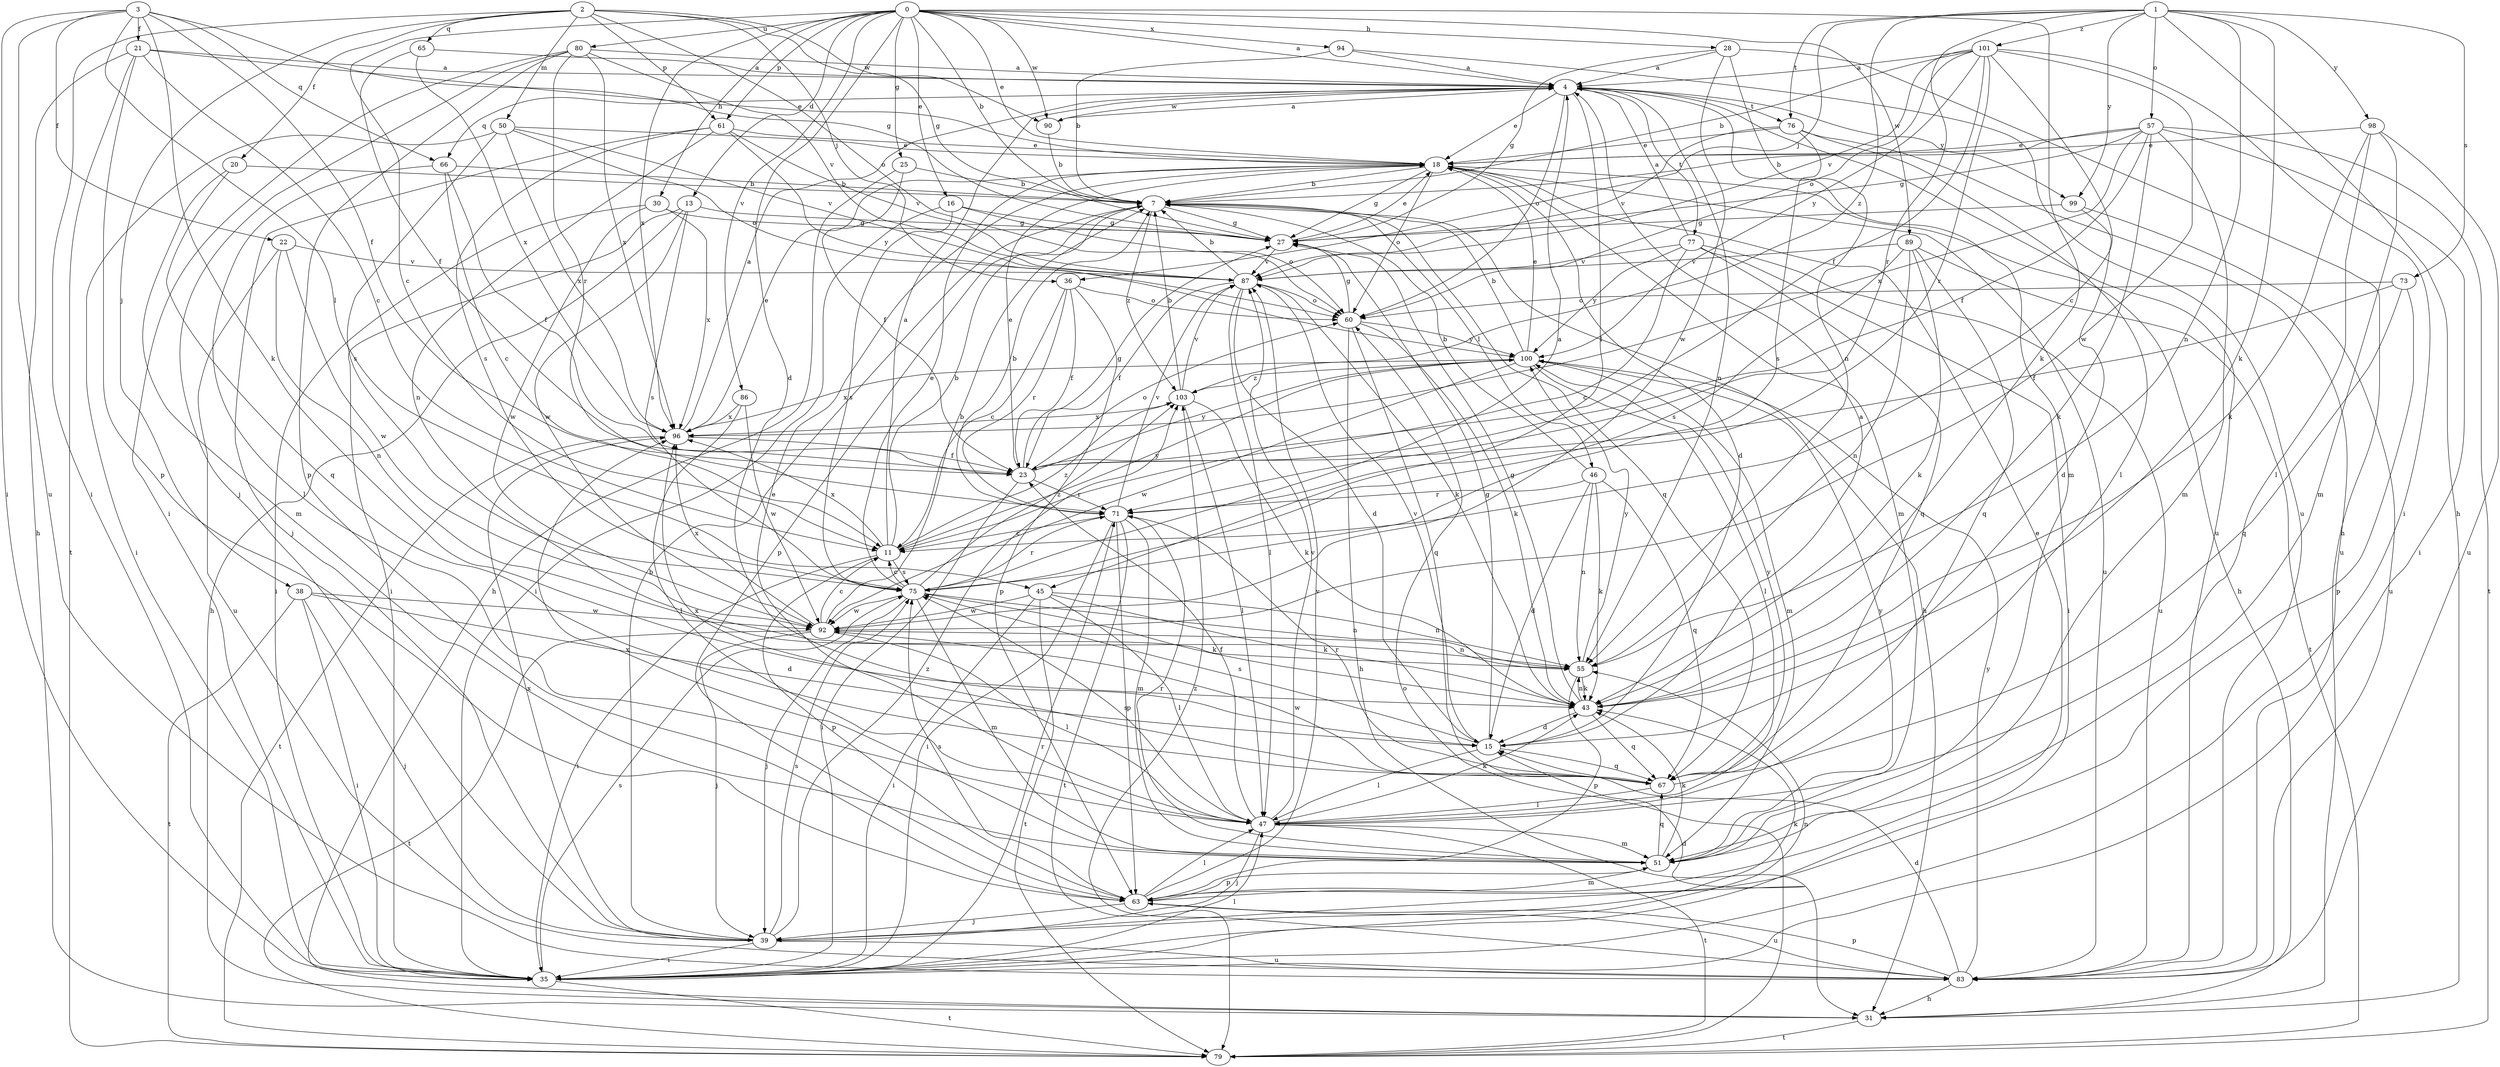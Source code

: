 strict digraph  {
0;
1;
2;
3;
4;
7;
11;
13;
15;
16;
18;
20;
21;
22;
23;
25;
27;
28;
30;
31;
35;
36;
38;
39;
43;
45;
46;
47;
50;
51;
55;
57;
60;
61;
63;
65;
66;
67;
71;
73;
75;
76;
77;
79;
80;
83;
86;
87;
89;
90;
92;
94;
96;
98;
99;
100;
101;
103;
0 -> 4  [label=a];
0 -> 7  [label=b];
0 -> 11  [label=c];
0 -> 13  [label=d];
0 -> 15  [label=d];
0 -> 16  [label=e];
0 -> 18  [label=e];
0 -> 25  [label=g];
0 -> 28  [label=h];
0 -> 30  [label=h];
0 -> 43  [label=k];
0 -> 61  [label=p];
0 -> 80  [label=u];
0 -> 86  [label=v];
0 -> 89  [label=w];
0 -> 90  [label=w];
0 -> 94  [label=x];
0 -> 96  [label=x];
1 -> 31  [label=h];
1 -> 36  [label=j];
1 -> 43  [label=k];
1 -> 55  [label=n];
1 -> 57  [label=o];
1 -> 71  [label=r];
1 -> 73  [label=s];
1 -> 76  [label=t];
1 -> 98  [label=y];
1 -> 99  [label=y];
1 -> 101  [label=z];
1 -> 103  [label=z];
2 -> 20  [label=f];
2 -> 27  [label=g];
2 -> 35  [label=i];
2 -> 36  [label=j];
2 -> 38  [label=j];
2 -> 50  [label=m];
2 -> 60  [label=o];
2 -> 61  [label=p];
2 -> 65  [label=q];
2 -> 90  [label=w];
3 -> 21  [label=f];
3 -> 22  [label=f];
3 -> 23  [label=f];
3 -> 27  [label=g];
3 -> 35  [label=i];
3 -> 43  [label=k];
3 -> 45  [label=l];
3 -> 66  [label=q];
3 -> 83  [label=u];
4 -> 18  [label=e];
4 -> 45  [label=l];
4 -> 51  [label=m];
4 -> 55  [label=n];
4 -> 60  [label=o];
4 -> 66  [label=q];
4 -> 76  [label=t];
4 -> 77  [label=t];
4 -> 83  [label=u];
4 -> 90  [label=w];
4 -> 99  [label=y];
7 -> 27  [label=g];
7 -> 31  [label=h];
7 -> 46  [label=l];
7 -> 63  [label=p];
7 -> 67  [label=q];
7 -> 103  [label=z];
11 -> 4  [label=a];
11 -> 7  [label=b];
11 -> 35  [label=i];
11 -> 63  [label=p];
11 -> 75  [label=s];
11 -> 96  [label=x];
11 -> 100  [label=y];
11 -> 103  [label=z];
13 -> 27  [label=g];
13 -> 31  [label=h];
13 -> 35  [label=i];
13 -> 75  [label=s];
13 -> 92  [label=w];
15 -> 4  [label=a];
15 -> 27  [label=g];
15 -> 47  [label=l];
15 -> 67  [label=q];
15 -> 75  [label=s];
15 -> 87  [label=v];
16 -> 27  [label=g];
16 -> 35  [label=i];
16 -> 60  [label=o];
16 -> 75  [label=s];
18 -> 7  [label=b];
18 -> 15  [label=d];
18 -> 27  [label=g];
18 -> 31  [label=h];
18 -> 51  [label=m];
18 -> 60  [label=o];
18 -> 83  [label=u];
20 -> 7  [label=b];
20 -> 51  [label=m];
20 -> 67  [label=q];
21 -> 4  [label=a];
21 -> 11  [label=c];
21 -> 18  [label=e];
21 -> 31  [label=h];
21 -> 63  [label=p];
21 -> 79  [label=t];
22 -> 55  [label=n];
22 -> 83  [label=u];
22 -> 87  [label=v];
22 -> 92  [label=w];
23 -> 18  [label=e];
23 -> 27  [label=g];
23 -> 35  [label=i];
23 -> 60  [label=o];
23 -> 71  [label=r];
23 -> 100  [label=y];
25 -> 7  [label=b];
25 -> 23  [label=f];
25 -> 31  [label=h];
27 -> 18  [label=e];
27 -> 87  [label=v];
28 -> 4  [label=a];
28 -> 27  [label=g];
28 -> 31  [label=h];
28 -> 55  [label=n];
28 -> 92  [label=w];
30 -> 27  [label=g];
30 -> 35  [label=i];
30 -> 92  [label=w];
30 -> 96  [label=x];
31 -> 79  [label=t];
35 -> 47  [label=l];
35 -> 55  [label=n];
35 -> 71  [label=r];
35 -> 75  [label=s];
35 -> 79  [label=t];
36 -> 11  [label=c];
36 -> 23  [label=f];
36 -> 60  [label=o];
36 -> 63  [label=p];
36 -> 71  [label=r];
38 -> 15  [label=d];
38 -> 35  [label=i];
38 -> 39  [label=j];
38 -> 79  [label=t];
38 -> 92  [label=w];
39 -> 7  [label=b];
39 -> 15  [label=d];
39 -> 35  [label=i];
39 -> 43  [label=k];
39 -> 75  [label=s];
39 -> 83  [label=u];
39 -> 96  [label=x];
39 -> 103  [label=z];
43 -> 15  [label=d];
43 -> 27  [label=g];
43 -> 55  [label=n];
43 -> 67  [label=q];
45 -> 35  [label=i];
45 -> 43  [label=k];
45 -> 47  [label=l];
45 -> 55  [label=n];
45 -> 79  [label=t];
45 -> 92  [label=w];
46 -> 7  [label=b];
46 -> 15  [label=d];
46 -> 43  [label=k];
46 -> 55  [label=n];
46 -> 67  [label=q];
46 -> 71  [label=r];
47 -> 18  [label=e];
47 -> 23  [label=f];
47 -> 39  [label=j];
47 -> 43  [label=k];
47 -> 51  [label=m];
47 -> 75  [label=s];
47 -> 79  [label=t];
47 -> 87  [label=v];
50 -> 18  [label=e];
50 -> 35  [label=i];
50 -> 60  [label=o];
50 -> 75  [label=s];
50 -> 87  [label=v];
50 -> 96  [label=x];
51 -> 43  [label=k];
51 -> 63  [label=p];
51 -> 67  [label=q];
51 -> 71  [label=r];
51 -> 96  [label=x];
51 -> 100  [label=y];
55 -> 43  [label=k];
55 -> 63  [label=p];
55 -> 100  [label=y];
57 -> 7  [label=b];
57 -> 18  [label=e];
57 -> 23  [label=f];
57 -> 27  [label=g];
57 -> 35  [label=i];
57 -> 43  [label=k];
57 -> 51  [label=m];
57 -> 79  [label=t];
57 -> 96  [label=x];
60 -> 27  [label=g];
60 -> 31  [label=h];
60 -> 43  [label=k];
60 -> 67  [label=q];
60 -> 100  [label=y];
61 -> 18  [label=e];
61 -> 39  [label=j];
61 -> 55  [label=n];
61 -> 75  [label=s];
61 -> 87  [label=v];
61 -> 100  [label=y];
63 -> 18  [label=e];
63 -> 39  [label=j];
63 -> 47  [label=l];
63 -> 51  [label=m];
63 -> 75  [label=s];
63 -> 83  [label=u];
63 -> 87  [label=v];
65 -> 4  [label=a];
65 -> 23  [label=f];
65 -> 96  [label=x];
66 -> 7  [label=b];
66 -> 11  [label=c];
66 -> 23  [label=f];
66 -> 47  [label=l];
67 -> 47  [label=l];
67 -> 71  [label=r];
67 -> 92  [label=w];
67 -> 96  [label=x];
67 -> 100  [label=y];
71 -> 7  [label=b];
71 -> 11  [label=c];
71 -> 35  [label=i];
71 -> 51  [label=m];
71 -> 63  [label=p];
71 -> 79  [label=t];
71 -> 87  [label=v];
73 -> 23  [label=f];
73 -> 60  [label=o];
73 -> 63  [label=p];
73 -> 67  [label=q];
75 -> 4  [label=a];
75 -> 11  [label=c];
75 -> 18  [label=e];
75 -> 39  [label=j];
75 -> 43  [label=k];
75 -> 51  [label=m];
75 -> 55  [label=n];
75 -> 71  [label=r];
75 -> 92  [label=w];
75 -> 103  [label=z];
76 -> 18  [label=e];
76 -> 47  [label=l];
76 -> 75  [label=s];
76 -> 83  [label=u];
76 -> 87  [label=v];
77 -> 4  [label=a];
77 -> 11  [label=c];
77 -> 35  [label=i];
77 -> 67  [label=q];
77 -> 83  [label=u];
77 -> 87  [label=v];
77 -> 100  [label=y];
79 -> 60  [label=o];
80 -> 4  [label=a];
80 -> 35  [label=i];
80 -> 39  [label=j];
80 -> 63  [label=p];
80 -> 71  [label=r];
80 -> 87  [label=v];
80 -> 96  [label=x];
83 -> 15  [label=d];
83 -> 31  [label=h];
83 -> 63  [label=p];
83 -> 100  [label=y];
83 -> 103  [label=z];
86 -> 47  [label=l];
86 -> 92  [label=w];
86 -> 96  [label=x];
87 -> 7  [label=b];
87 -> 15  [label=d];
87 -> 23  [label=f];
87 -> 43  [label=k];
87 -> 47  [label=l];
87 -> 60  [label=o];
89 -> 43  [label=k];
89 -> 55  [label=n];
89 -> 67  [label=q];
89 -> 75  [label=s];
89 -> 79  [label=t];
89 -> 87  [label=v];
90 -> 4  [label=a];
90 -> 7  [label=b];
92 -> 7  [label=b];
92 -> 11  [label=c];
92 -> 39  [label=j];
92 -> 47  [label=l];
92 -> 55  [label=n];
92 -> 79  [label=t];
92 -> 96  [label=x];
94 -> 4  [label=a];
94 -> 7  [label=b];
94 -> 83  [label=u];
96 -> 4  [label=a];
96 -> 18  [label=e];
96 -> 23  [label=f];
96 -> 79  [label=t];
98 -> 18  [label=e];
98 -> 43  [label=k];
98 -> 47  [label=l];
98 -> 51  [label=m];
98 -> 83  [label=u];
99 -> 15  [label=d];
99 -> 27  [label=g];
99 -> 83  [label=u];
100 -> 7  [label=b];
100 -> 18  [label=e];
100 -> 47  [label=l];
100 -> 51  [label=m];
100 -> 92  [label=w];
100 -> 96  [label=x];
100 -> 103  [label=z];
101 -> 4  [label=a];
101 -> 7  [label=b];
101 -> 11  [label=c];
101 -> 23  [label=f];
101 -> 35  [label=i];
101 -> 60  [label=o];
101 -> 71  [label=r];
101 -> 87  [label=v];
101 -> 92  [label=w];
101 -> 100  [label=y];
103 -> 7  [label=b];
103 -> 43  [label=k];
103 -> 47  [label=l];
103 -> 87  [label=v];
103 -> 96  [label=x];
}
